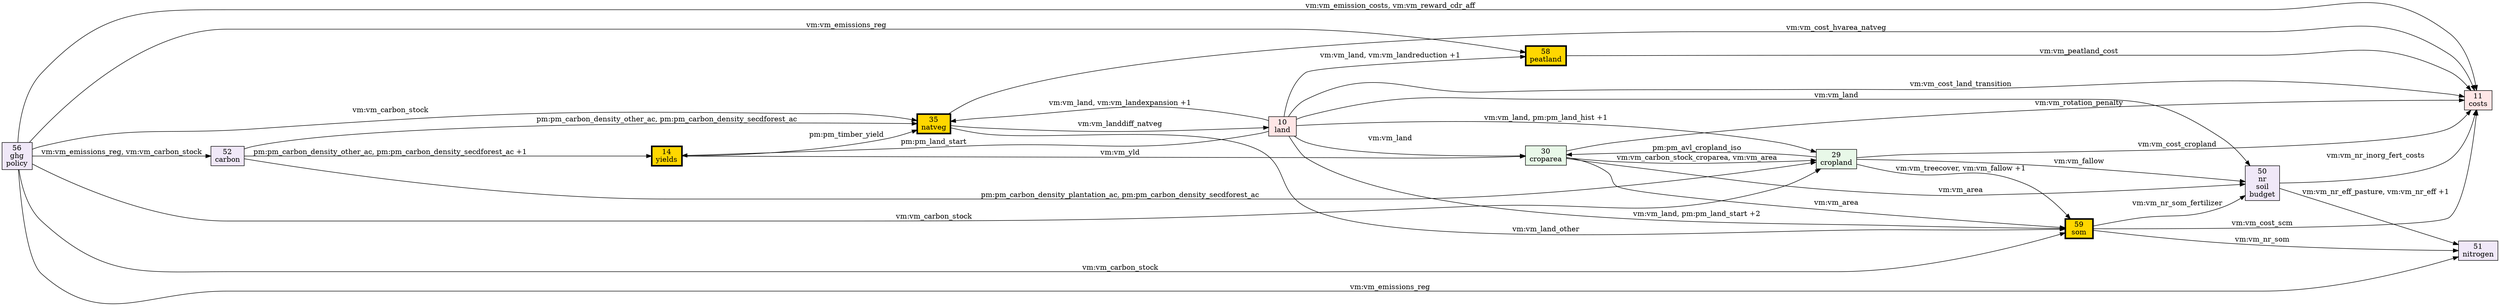 digraph MAgPIE_Degradation_System {
  rankdir=LR;
  node [shape=box, style=filled];

  "14_yields" [fillcolor="#FFD700", label="14\nyields", penwidth=3];
  "35_natveg" [fillcolor="#FFD700", label="35\nnatveg", penwidth=3];
  "58_peatland" [fillcolor="#FFD700", label="58\npeatland", penwidth=3];
  "59_som" [fillcolor="#FFD700", label="59\nsom", penwidth=3];
  "52_carbon" [fillcolor="#F0E8F8", label="52\ncarbon"];
  "56_ghg_policy" [fillcolor="#F0E8F8", label="56\nghg\npolicy"];
  "10_land" [fillcolor="#FFE6E6", label="10\nland"];
  "11_costs" [fillcolor="#FFE6E6", label="11\ncosts"];
  "29_cropland" [fillcolor="#E8F8E8", label="29\ncropland"];
  "30_croparea" [fillcolor="#E8F8E8", label="30\ncroparea"];
  "50_nr_soil_budget" [fillcolor="#F0E8F8", label="50\nnr\nsoil\nbudget"];
  "51_nitrogen" [fillcolor="#F0E8F8", label="51\nnitrogen"];

  "10_land" -> "14_yields" [label="pm:pm_land_start"];
  "52_carbon" -> "14_yields" [label="pm:pm_carbon_density_other_ac, pm:pm_carbon_density_secdforest_ac +1"];
  "56_ghg_policy" -> "35_natveg" [label="vm:vm_carbon_stock"];
  "10_land" -> "35_natveg" [label="vm:vm_land, vm:vm_landexpansion +1"];
  "14_yields" -> "35_natveg" [label="pm:pm_timber_yield"];
  "52_carbon" -> "35_natveg" [label="pm:pm_carbon_density_other_ac, pm:pm_carbon_density_secdforest_ac"];
  "56_ghg_policy" -> "58_peatland" [label="vm:vm_emissions_reg"];
  "10_land" -> "58_peatland" [label="vm:vm_land, vm:vm_landreduction +1"];
  "30_croparea" -> "59_som" [label="vm:vm_area"];
  "56_ghg_policy" -> "59_som" [label="vm:vm_carbon_stock"];
  "10_land" -> "59_som" [label="vm:vm_land, pm:pm_land_start +2"];
  "35_natveg" -> "59_som" [label="vm:vm_land_other"];
  "29_cropland" -> "59_som" [label="vm:vm_treecover, vm:vm_fallow +1"];
  "56_ghg_policy" -> "52_carbon" [label="vm:vm_emissions_reg, vm:vm_carbon_stock"];
  "35_natveg" -> "10_land" [label="vm:vm_landdiff_natveg"];
  "30_croparea" -> "11_costs" [label="vm:vm_rotation_penalty"];
  "56_ghg_policy" -> "11_costs" [label="vm:vm_emission_costs, vm:vm_reward_cdr_aff"];
  "58_peatland" -> "11_costs" [label="vm:vm_peatland_cost"];
  "10_land" -> "11_costs" [label="vm:vm_cost_land_transition"];
  "35_natveg" -> "11_costs" [label="vm:vm_cost_hvarea_natveg"];
  "59_som" -> "11_costs" [label="vm:vm_cost_scm"];
  "50_nr_soil_budget" -> "11_costs" [label="vm:vm_nr_inorg_fert_costs"];
  "29_cropland" -> "11_costs" [label="vm:vm_cost_cropland"];
  "30_croparea" -> "29_cropland" [label="vm:vm_carbon_stock_croparea, vm:vm_area"];
  "56_ghg_policy" -> "29_cropland" [label="vm:vm_carbon_stock"];
  "10_land" -> "29_cropland" [label="vm:vm_land, pm:pm_land_hist +1"];
  "52_carbon" -> "29_cropland" [label="pm:pm_carbon_density_plantation_ac, pm:pm_carbon_density_secdforest_ac"];
  "10_land" -> "30_croparea" [label="vm:vm_land"];
  "14_yields" -> "30_croparea" [label="vm:vm_yld"];
  "29_cropland" -> "30_croparea" [label="pm:pm_avl_cropland_iso"];
  "30_croparea" -> "50_nr_soil_budget" [label="vm:vm_area"];
  "10_land" -> "50_nr_soil_budget" [label="vm:vm_land"];
  "59_som" -> "50_nr_soil_budget" [label="vm:vm_nr_som_fertilizer"];
  "29_cropland" -> "50_nr_soil_budget" [label="vm:vm_fallow"];
  "56_ghg_policy" -> "51_nitrogen" [label="vm:vm_emissions_reg"];
  "59_som" -> "51_nitrogen" [label="vm:vm_nr_som"];
  "50_nr_soil_budget" -> "51_nitrogen" [label="vm:vm_nr_eff_pasture, vm:vm_nr_eff +1"];
}